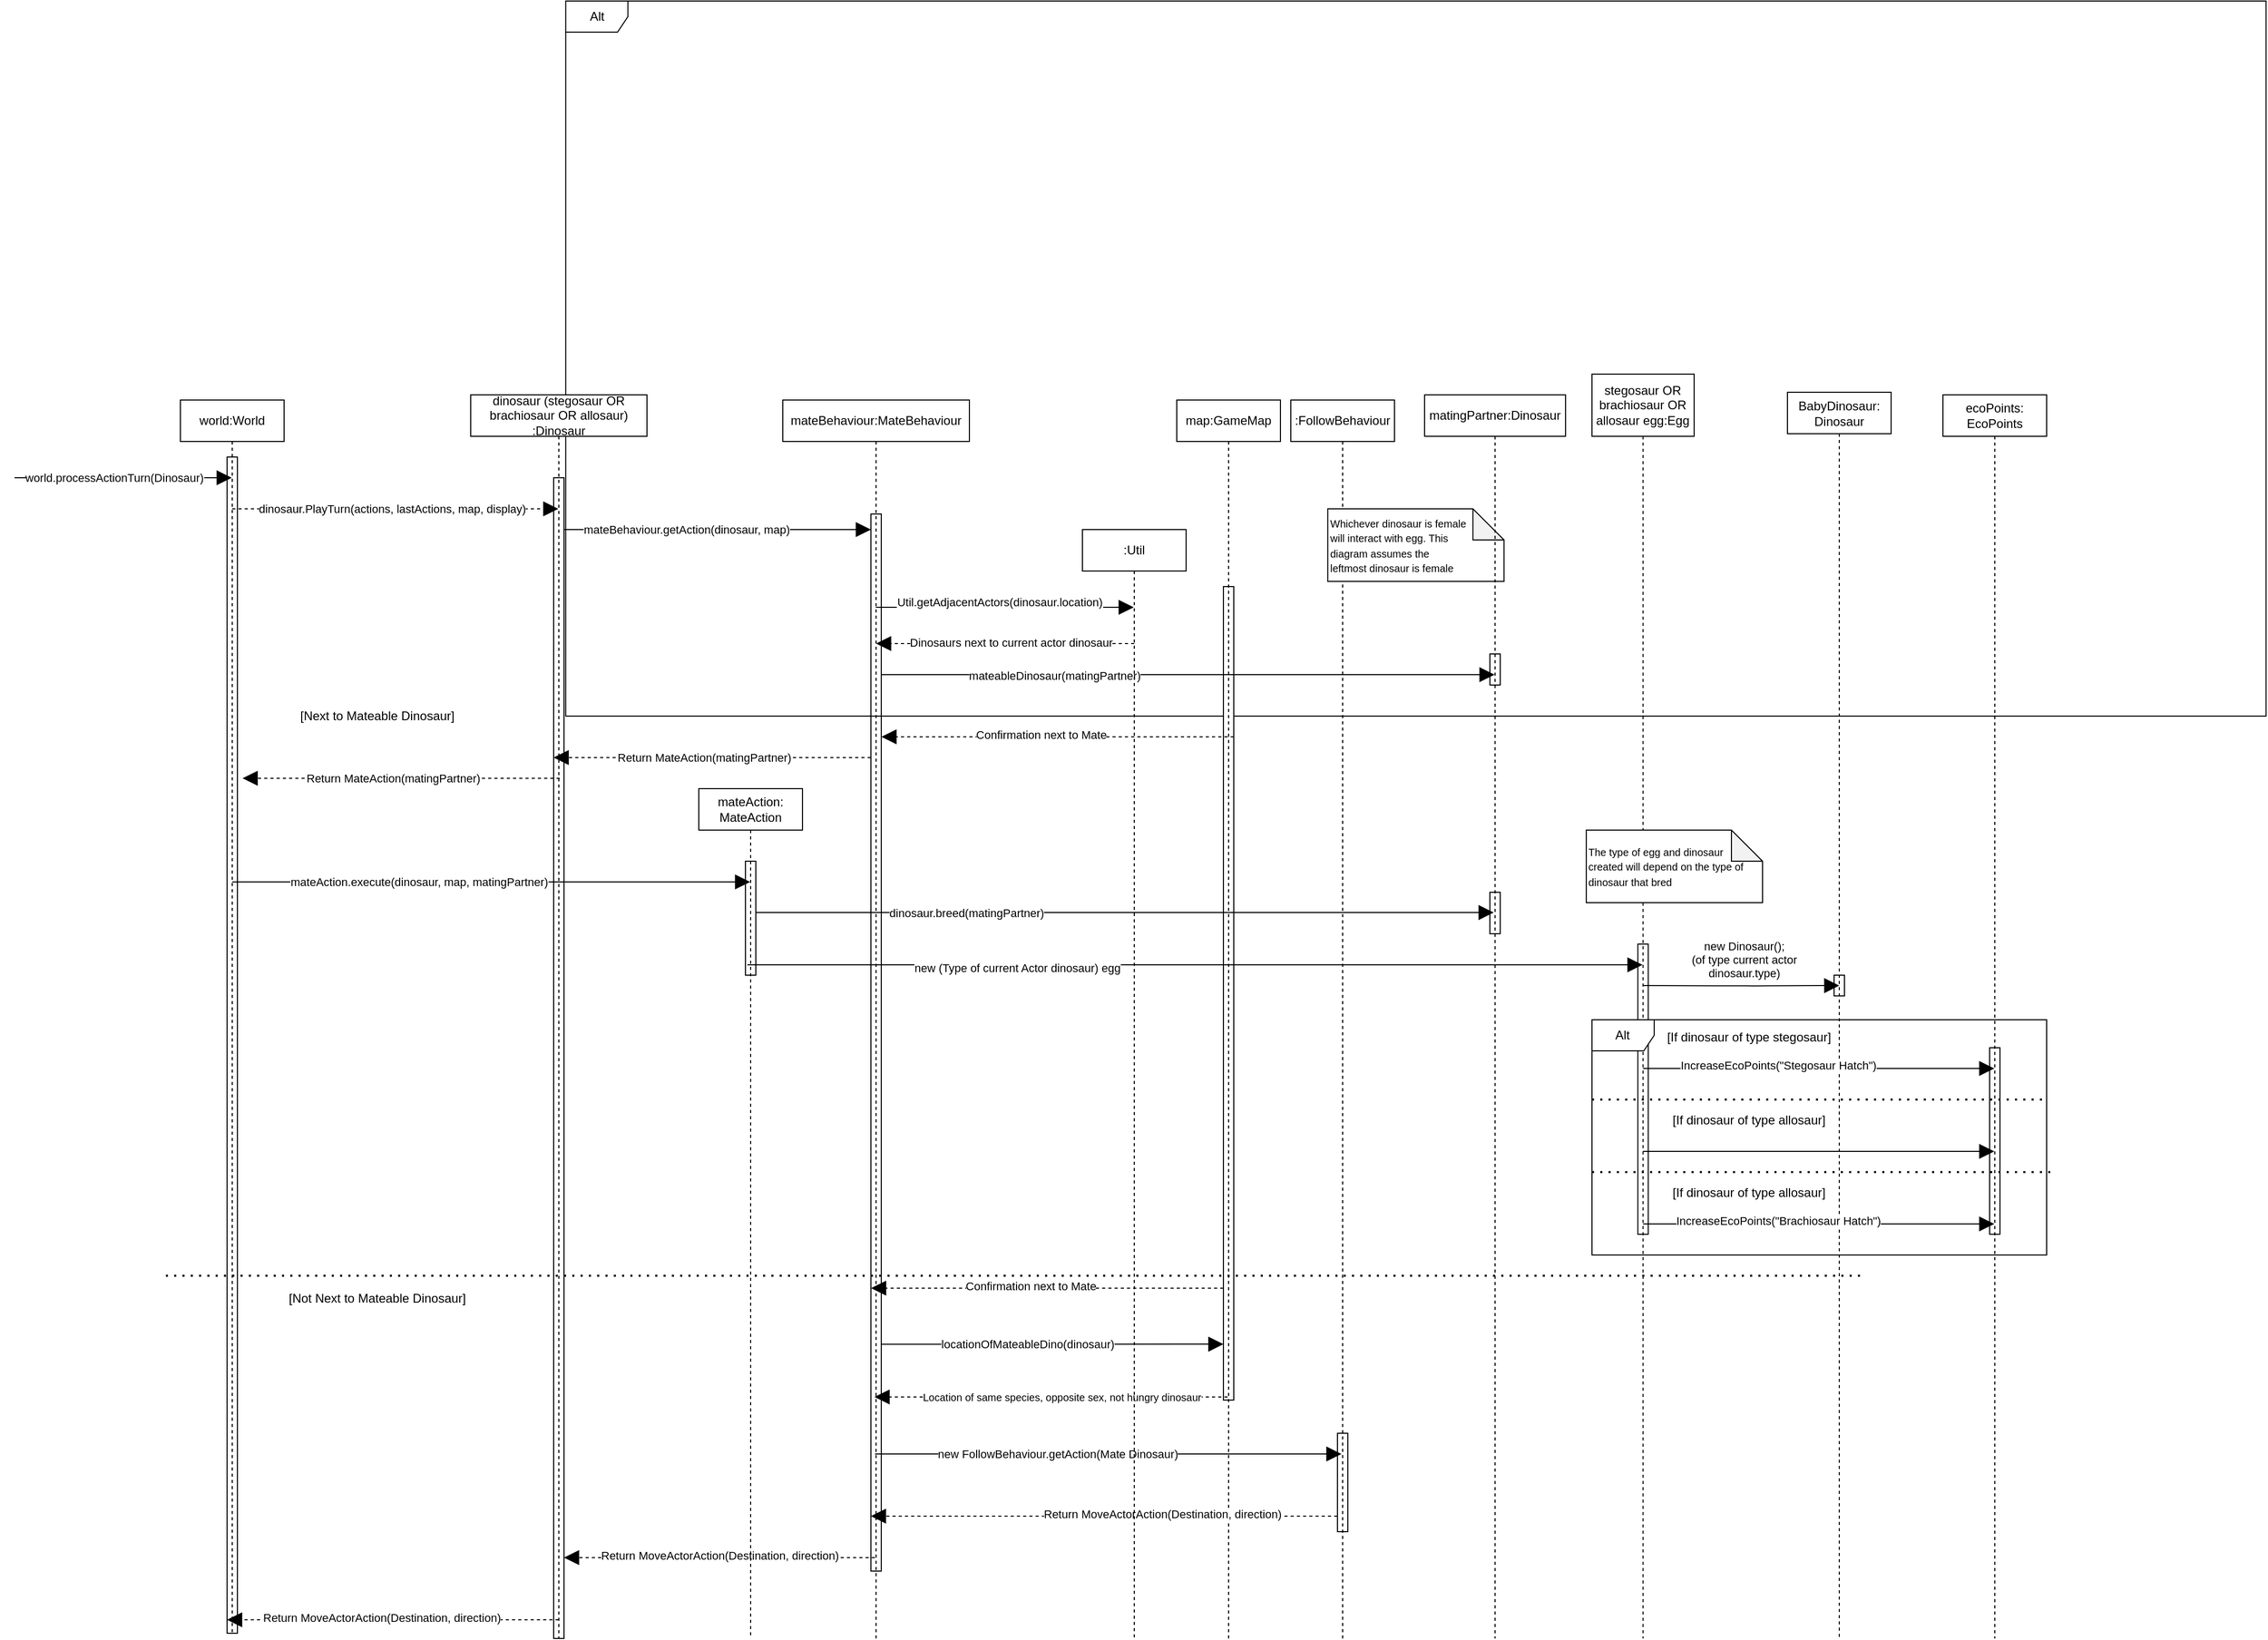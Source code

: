 <mxfile version="14.6.6" type="device"><diagram id="uRpzBnb1ksMyIT1kLSwG" name="Page-1"><mxGraphModel dx="694" dy="2148" grid="1" gridSize="10" guides="1" tooltips="1" connect="1" arrows="1" fold="1" page="1" pageScale="1" pageWidth="2336" pageHeight="1654" math="0" shadow="0"><root><mxCell id="0"/><mxCell id="1" parent="0"/><mxCell id="zMUxx6rUH3RSuhr-qKeQ-1" value="Alt" style="shape=umlFrame;whiteSpace=wrap;html=1;" parent="1" vertex="1"><mxGeometry x="551.65" y="-290" width="1640" height="690" as="geometry"/></mxCell><mxCell id="3Muzb6IEoRzpV99WBSun-35" value="" style="html=1;points=[];perimeter=orthogonalPerimeter;" parent="1" vertex="1"><mxGeometry x="1585.74" y="620" width="10" height="280" as="geometry"/></mxCell><mxCell id="3Muzb6IEoRzpV99WBSun-34" value="" style="html=1;points=[];perimeter=orthogonalPerimeter;" parent="1" vertex="1"><mxGeometry x="1442.99" y="570" width="10" height="40" as="geometry"/></mxCell><mxCell id="3Muzb6IEoRzpV99WBSun-29" value="" style="html=1;points=[];perimeter=orthogonalPerimeter;" parent="1" vertex="1"><mxGeometry x="1185.99" y="275" width="10" height="785" as="geometry"/></mxCell><mxCell id="3Muzb6IEoRzpV99WBSun-2" value="map:GameMap" style="shape=umlLifeline;perimeter=lifelinePerimeter;whiteSpace=wrap;html=1;container=0;collapsible=0;recursiveResize=0;outlineConnect=0;" parent="1" vertex="1"><mxGeometry x="1140.99" y="95" width="100" height="1195" as="geometry"/></mxCell><mxCell id="3Muzb6IEoRzpV99WBSun-7" value=":FollowBehaviour" style="shape=umlLifeline;perimeter=lifelinePerimeter;whiteSpace=wrap;html=1;container=1;collapsible=0;recursiveResize=0;outlineConnect=0;" parent="1" vertex="1"><mxGeometry x="1250.99" y="95" width="100" height="1195" as="geometry"/></mxCell><mxCell id="3Muzb6IEoRzpV99WBSun-27" value="" style="html=1;points=[];perimeter=orthogonalPerimeter;fillColor=none;" parent="3Muzb6IEoRzpV99WBSun-7" vertex="1"><mxGeometry x="45" y="997" width="10" height="95" as="geometry"/></mxCell><mxCell id="3Muzb6IEoRzpV99WBSun-8" value="" style="endArrow=block;endFill=1;endSize=12;html=1;dashed=1;" parent="1" edge="1"><mxGeometry width="160" relative="1" as="geometry"><mxPoint x="1295.82" y="1172" as="sourcePoint"/><mxPoint x="845.987" y="1172" as="targetPoint"/><Array as="points"><mxPoint x="1216.32" y="1172"/></Array></mxGeometry></mxCell><mxCell id="3Muzb6IEoRzpV99WBSun-9" value="Return MoveActorAction(Destination, direction)" style="edgeLabel;html=1;align=center;verticalAlign=middle;resizable=0;points=[];" parent="3Muzb6IEoRzpV99WBSun-8" vertex="1" connectable="0"><mxGeometry x="-0.247" y="-2" relative="1" as="geometry"><mxPoint as="offset"/></mxGeometry></mxCell><mxCell id="3Muzb6IEoRzpV99WBSun-13" value="" style="endArrow=block;endFill=1;endSize=12;html=1;" parent="1" source="jXMJEXsLr-6pCg0f_nQC-25" edge="1"><mxGeometry width="160" relative="1" as="geometry"><mxPoint x="710.827" y="589.52" as="sourcePoint"/><mxPoint x="1446.645" y="589.52" as="targetPoint"/><Array as="points"><mxPoint x="1021.16" y="589.52"/><mxPoint x="1191.16" y="589.52"/></Array></mxGeometry></mxCell><mxCell id="3Muzb6IEoRzpV99WBSun-15" value="dinosaur.breed(matingPartner)" style="edgeLabel;html=1;align=center;verticalAlign=middle;resizable=0;points=[];" parent="3Muzb6IEoRzpV99WBSun-13" vertex="1" connectable="0"><mxGeometry x="-0.431" relative="1" as="geometry"><mxPoint as="offset"/></mxGeometry></mxCell><mxCell id="3Muzb6IEoRzpV99WBSun-16" value="stegosaur OR brachiosaur OR allosaur egg:Egg" style="shape=umlLifeline;perimeter=lifelinePerimeter;whiteSpace=wrap;html=1;container=0;collapsible=0;recursiveResize=0;outlineConnect=0;size=60;" parent="1" vertex="1"><mxGeometry x="1541.48" y="70" width="98.52" height="1220" as="geometry"/></mxCell><mxCell id="3Muzb6IEoRzpV99WBSun-17" value="" style="endArrow=block;endFill=1;endSize=12;html=1;" parent="1" edge="1"><mxGeometry width="160" relative="1" as="geometry"><mxPoint x="726.817" y="640" as="sourcePoint"/><mxPoint x="1590.24" y="640" as="targetPoint"/><Array as="points"><mxPoint x="1017.15" y="640"/></Array></mxGeometry></mxCell><mxCell id="3Muzb6IEoRzpV99WBSun-18" value="new (Type of current Actor dinosaur) egg" style="edgeLabel;html=1;align=center;verticalAlign=middle;resizable=0;points=[];" parent="3Muzb6IEoRzpV99WBSun-17" vertex="1" connectable="0"><mxGeometry x="-0.55" y="-1" relative="1" as="geometry"><mxPoint x="65" y="2" as="offset"/></mxGeometry></mxCell><mxCell id="3Muzb6IEoRzpV99WBSun-19" value="&lt;font style=&quot;font-size: 10px&quot;&gt;Whichever dinosaur is female &lt;br&gt;will interact with egg. This&lt;br&gt;diagram assumes the&lt;br&gt;leftmost dinosaur is female&lt;/font&gt;" style="shape=note;whiteSpace=wrap;html=1;backgroundOutline=1;darkOpacity=0.05;align=left;" parent="1" vertex="1"><mxGeometry x="1286.65" y="200" width="170" height="70" as="geometry"/></mxCell><mxCell id="3Muzb6IEoRzpV99WBSun-20" value="BabyDinosaur:&lt;br&gt;Dinosaur" style="shape=umlLifeline;perimeter=lifelinePerimeter;whiteSpace=wrap;html=1;container=0;collapsible=0;recursiveResize=0;outlineConnect=0;" parent="1" vertex="1"><mxGeometry x="1730" y="87.5" width="100" height="1202.5" as="geometry"/></mxCell><mxCell id="3Muzb6IEoRzpV99WBSun-1" value="mateBehaviour:MateBehaviour" style="shape=umlLifeline;perimeter=lifelinePerimeter;whiteSpace=wrap;html=1;container=1;collapsible=0;recursiveResize=0;outlineConnect=0;" parent="1" vertex="1"><mxGeometry x="760.99" y="95" width="180" height="1195" as="geometry"/></mxCell><mxCell id="3Muzb6IEoRzpV99WBSun-28" value="" style="html=1;points=[];perimeter=orthogonalPerimeter;fillColor=none;" parent="3Muzb6IEoRzpV99WBSun-1" vertex="1"><mxGeometry x="85" y="110" width="10" height="1020" as="geometry"/></mxCell><mxCell id="jXMJEXsLr-6pCg0f_nQC-17" value="" style="endArrow=block;endFill=1;endSize=12;html=1;" parent="3Muzb6IEoRzpV99WBSun-1" edge="1"><mxGeometry width="160" relative="1" as="geometry"><mxPoint x="95.0" y="911.17" as="sourcePoint"/><mxPoint x="425.01" y="911" as="targetPoint"/></mxGeometry></mxCell><mxCell id="jXMJEXsLr-6pCg0f_nQC-19" value="locationOfMateableDino(dinosaur)" style="edgeLabel;html=1;align=center;verticalAlign=middle;resizable=0;points=[];" parent="jXMJEXsLr-6pCg0f_nQC-17" vertex="1" connectable="0"><mxGeometry x="-0.378" relative="1" as="geometry"><mxPoint x="38" as="offset"/></mxGeometry></mxCell><mxCell id="3Muzb6IEoRzpV99WBSun-5" value="" style="endArrow=block;dashed=1;endFill=1;endSize=12;html=1;" parent="1" edge="1"><mxGeometry width="160" relative="1" as="geometry"><mxPoint x="1190" y="1057" as="sourcePoint"/><mxPoint x="849.49" y="1057" as="targetPoint"/><Array as="points"><mxPoint x="1162.48" y="1057"/><mxPoint x="1112.48" y="1057"/></Array></mxGeometry></mxCell><mxCell id="3Muzb6IEoRzpV99WBSun-6" value="&lt;font style=&quot;font-size: 10px&quot;&gt;Location of same species, opposite sex, not hungry dinosaur&lt;/font&gt;" style="edgeLabel;html=1;align=center;verticalAlign=middle;resizable=0;points=[];" parent="3Muzb6IEoRzpV99WBSun-5" vertex="1" connectable="0"><mxGeometry x="0.31" y="2" relative="1" as="geometry"><mxPoint x="63" y="-2" as="offset"/></mxGeometry></mxCell><mxCell id="3Muzb6IEoRzpV99WBSun-12" value="matingPartner:Dinosaur" style="shape=umlLifeline;perimeter=lifelinePerimeter;whiteSpace=wrap;html=1;container=0;collapsible=0;recursiveResize=0;outlineConnect=0;" parent="1" vertex="1"><mxGeometry x="1380" y="90" width="135.99" height="1200" as="geometry"/></mxCell><mxCell id="zMUxx6rUH3RSuhr-qKeQ-2" value="" style="endArrow=block;endFill=1;endSize=12;html=1;" parent="1" edge="1"><mxGeometry width="160" relative="1" as="geometry"><mxPoint x="849.997" y="1112" as="sourcePoint"/><mxPoint x="1299.83" y="1112" as="targetPoint"/><Array as="points"><mxPoint x="1050.33" y="1112"/></Array></mxGeometry></mxCell><mxCell id="zMUxx6rUH3RSuhr-qKeQ-3" value="new FollowBehaviour.getAction(Mate Dinosaur)" style="edgeLabel;html=1;align=center;verticalAlign=middle;resizable=0;points=[];" parent="zMUxx6rUH3RSuhr-qKeQ-2" vertex="1" connectable="0"><mxGeometry x="-0.266" relative="1" as="geometry"><mxPoint x="11" as="offset"/></mxGeometry></mxCell><mxCell id="zMUxx6rUH3RSuhr-qKeQ-4" value="" style="endArrow=block;endFill=1;endSize=12;html=1;" parent="1" target="jXMJEXsLr-6pCg0f_nQC-30" edge="1"><mxGeometry width="160" relative="1" as="geometry"><mxPoint x="850.657" y="295" as="sourcePoint"/><mxPoint x="1030" y="295" as="targetPoint"/><Array as="points"><mxPoint x="1000.99" y="295"/></Array></mxGeometry></mxCell><mxCell id="zMUxx6rUH3RSuhr-qKeQ-5" value="Util.getAdjacentActors(dinosaur.location)" style="edgeLabel;html=1;align=center;verticalAlign=middle;resizable=0;points=[];" parent="zMUxx6rUH3RSuhr-qKeQ-4" vertex="1" connectable="0"><mxGeometry x="-0.333" relative="1" as="geometry"><mxPoint x="36" y="-5" as="offset"/></mxGeometry></mxCell><mxCell id="zMUxx6rUH3RSuhr-qKeQ-6" value="" style="endArrow=block;dashed=1;endFill=1;endSize=12;html=1;" parent="1" edge="1"><mxGeometry width="160" relative="1" as="geometry"><mxPoint x="1195.99" y="420" as="sourcePoint"/><mxPoint x="856.157" y="420" as="targetPoint"/><Array as="points"><mxPoint x="1086.49" y="420"/></Array></mxGeometry></mxCell><mxCell id="zMUxx6rUH3RSuhr-qKeQ-7" value="Confirmation next to Mate" style="edgeLabel;html=1;align=center;verticalAlign=middle;resizable=0;points=[];" parent="zMUxx6rUH3RSuhr-qKeQ-6" vertex="1" connectable="0"><mxGeometry x="0.096" y="-2" relative="1" as="geometry"><mxPoint as="offset"/></mxGeometry></mxCell><mxCell id="zMUxx6rUH3RSuhr-qKeQ-8" value="[Next to Mateable Dinosaur]" style="text;html=1;strokeColor=none;fillColor=none;align=center;verticalAlign=middle;whiteSpace=wrap;rounded=0;" parent="1" vertex="1"><mxGeometry x="290" y="390" width="160" height="20" as="geometry"/></mxCell><mxCell id="zMUxx6rUH3RSuhr-qKeQ-18" value="[Not Next to Mateable Dinosaur]" style="text;html=1;strokeColor=none;fillColor=none;align=center;verticalAlign=middle;whiteSpace=wrap;rounded=0;" parent="1" vertex="1"><mxGeometry x="250" y="952" width="240" height="20" as="geometry"/></mxCell><mxCell id="3Muzb6IEoRzpV99WBSun-36" value="" style="html=1;points=[];perimeter=orthogonalPerimeter;fillColor=none;" parent="1" vertex="1"><mxGeometry x="1775" y="650" width="10" height="20" as="geometry"/></mxCell><mxCell id="zMUxx6rUH3RSuhr-qKeQ-20" value="" style="endArrow=block;endFill=1;endSize=12;html=1;" parent="1" edge="1"><mxGeometry width="160" relative="1" as="geometry"><mxPoint x="1591.184" y="660" as="sourcePoint"/><mxPoint x="1780" y="660" as="targetPoint"/><Array as="points"><mxPoint x="1700.17" y="660.34"/></Array></mxGeometry></mxCell><mxCell id="zMUxx6rUH3RSuhr-qKeQ-21" value="new Dinosaur();&lt;br&gt;(of type current actor &lt;br&gt;dinosaur.type)" style="edgeLabel;html=1;align=center;verticalAlign=middle;resizable=0;points=[];" parent="zMUxx6rUH3RSuhr-qKeQ-20" vertex="1" connectable="0"><mxGeometry x="-0.37" y="-2" relative="1" as="geometry"><mxPoint x="37" y="-27" as="offset"/></mxGeometry></mxCell><mxCell id="zMUxx6rUH3RSuhr-qKeQ-22" value="" style="endArrow=block;endFill=1;endSize=12;html=1;" parent="1" edge="1"><mxGeometry width="160" relative="1" as="geometry"><mxPoint x="550.167" y="220" as="sourcePoint"/><mxPoint x="845.99" y="220" as="targetPoint"/></mxGeometry></mxCell><mxCell id="zMUxx6rUH3RSuhr-qKeQ-23" value="&lt;font style=&quot;font-size: 11px&quot;&gt;mateBehaviour.getAction(dinosaur, map)&lt;/font&gt;" style="edgeLabel;html=1;align=center;verticalAlign=middle;resizable=0;points=[];" parent="zMUxx6rUH3RSuhr-qKeQ-22" vertex="1" connectable="0"><mxGeometry x="-0.519" y="1" relative="1" as="geometry"><mxPoint x="47" y="1" as="offset"/></mxGeometry></mxCell><mxCell id="EEzy4awWTQ6NuFadrDQ2-1" value="world:World" style="shape=umlLifeline;perimeter=lifelinePerimeter;whiteSpace=wrap;html=1;container=1;collapsible=0;recursiveResize=0;outlineConnect=0;" parent="1" vertex="1"><mxGeometry x="180" y="95" width="100" height="1190" as="geometry"/></mxCell><mxCell id="EEzy4awWTQ6NuFadrDQ2-6" value="" style="endArrow=block;dashed=1;endFill=1;endSize=12;html=1;" parent="EEzy4awWTQ6NuFadrDQ2-1" target="EEzy4awWTQ6NuFadrDQ2-5" edge="1"><mxGeometry width="160" relative="1" as="geometry"><mxPoint x="50" y="105" as="sourcePoint"/><mxPoint x="210" y="105" as="targetPoint"/></mxGeometry></mxCell><mxCell id="EEzy4awWTQ6NuFadrDQ2-7" value="dinosaur.PlayTurn(actions, lastActions, map, display)" style="edgeLabel;html=1;align=center;verticalAlign=middle;resizable=0;points=[];" parent="EEzy4awWTQ6NuFadrDQ2-6" vertex="1" connectable="0"><mxGeometry x="-0.418" y="-1" relative="1" as="geometry"><mxPoint x="62" y="-1" as="offset"/></mxGeometry></mxCell><mxCell id="EEzy4awWTQ6NuFadrDQ2-18" value="" style="html=1;points=[];perimeter=orthogonalPerimeter;fillColor=none;" parent="EEzy4awWTQ6NuFadrDQ2-1" vertex="1"><mxGeometry x="45" y="55" width="10" height="1135" as="geometry"/></mxCell><mxCell id="jXMJEXsLr-6pCg0f_nQC-23" value="" style="endArrow=block;endFill=1;endSize=12;html=1;" parent="EEzy4awWTQ6NuFadrDQ2-1" target="jXMJEXsLr-6pCg0f_nQC-8" edge="1"><mxGeometry width="160" relative="1" as="geometry"><mxPoint x="50" y="465" as="sourcePoint"/><mxPoint x="210" y="465" as="targetPoint"/></mxGeometry></mxCell><mxCell id="jXMJEXsLr-6pCg0f_nQC-24" value="mateAction.execute(dinosaur, map, matingPartner)" style="edgeLabel;html=1;align=center;verticalAlign=middle;resizable=0;points=[];" parent="jXMJEXsLr-6pCg0f_nQC-23" vertex="1" connectable="0"><mxGeometry x="-0.604" y="3" relative="1" as="geometry"><mxPoint x="81" y="3" as="offset"/></mxGeometry></mxCell><mxCell id="EEzy4awWTQ6NuFadrDQ2-3" value="" style="endArrow=block;endFill=1;endSize=12;html=1;" parent="1" target="EEzy4awWTQ6NuFadrDQ2-1" edge="1"><mxGeometry width="160" relative="1" as="geometry"><mxPoint x="20" y="170" as="sourcePoint"/><mxPoint x="180" y="200" as="targetPoint"/><Array as="points"><mxPoint x="140" y="170"/></Array></mxGeometry></mxCell><mxCell id="EEzy4awWTQ6NuFadrDQ2-4" value="world.processActionTurn(Dinosaur)" style="edgeLabel;html=1;align=center;verticalAlign=middle;resizable=0;points=[];" parent="EEzy4awWTQ6NuFadrDQ2-3" vertex="1" connectable="0"><mxGeometry x="-0.478" y="2" relative="1" as="geometry"><mxPoint x="41" y="2" as="offset"/></mxGeometry></mxCell><mxCell id="EEzy4awWTQ6NuFadrDQ2-5" value="dinosaur (stegosaur OR brachiosaur OR allosaur) :Dinosaur" style="shape=umlLifeline;perimeter=lifelinePerimeter;whiteSpace=wrap;html=1;container=1;collapsible=0;recursiveResize=0;outlineConnect=0;" parent="1" vertex="1"><mxGeometry x="460" y="90" width="170" height="1200" as="geometry"/></mxCell><mxCell id="EEzy4awWTQ6NuFadrDQ2-17" value="" style="html=1;points=[];perimeter=orthogonalPerimeter;fillColor=none;" parent="EEzy4awWTQ6NuFadrDQ2-5" vertex="1"><mxGeometry x="80" y="80" width="10" height="1120" as="geometry"/></mxCell><mxCell id="EEzy4awWTQ6NuFadrDQ2-10" value="" style="endArrow=block;endFill=1;endSize=12;html=1;dashed=1;" parent="1" edge="1"><mxGeometry width="160" relative="1" as="geometry"><mxPoint x="849.83" y="1212" as="sourcePoint"/><mxPoint x="550" y="1212.0" as="targetPoint"/><Array as="points"><mxPoint x="770.33" y="1212"/></Array></mxGeometry></mxCell><mxCell id="EEzy4awWTQ6NuFadrDQ2-11" value="Return MoveActorAction(Destination, direction)" style="edgeLabel;html=1;align=center;verticalAlign=middle;resizable=0;points=[];" parent="EEzy4awWTQ6NuFadrDQ2-10" vertex="1" connectable="0"><mxGeometry x="-0.247" y="-2" relative="1" as="geometry"><mxPoint x="-37" as="offset"/></mxGeometry></mxCell><mxCell id="EEzy4awWTQ6NuFadrDQ2-12" value="" style="endArrow=block;endFill=1;endSize=12;html=1;dashed=1;" parent="1" edge="1"><mxGeometry width="160" relative="1" as="geometry"><mxPoint x="544.83" y="1272" as="sourcePoint"/><mxPoint x="225" y="1272" as="targetPoint"/><Array as="points"><mxPoint x="465.33" y="1272"/><mxPoint x="330" y="1272"/></Array></mxGeometry></mxCell><mxCell id="EEzy4awWTQ6NuFadrDQ2-13" value="Return MoveActorAction(Destination, direction)" style="edgeLabel;html=1;align=center;verticalAlign=middle;resizable=0;points=[];" parent="EEzy4awWTQ6NuFadrDQ2-12" vertex="1" connectable="0"><mxGeometry x="-0.247" y="-2" relative="1" as="geometry"><mxPoint x="-51" as="offset"/></mxGeometry></mxCell><mxCell id="EEzy4awWTQ6NuFadrDQ2-31" style="edgeStyle=orthogonalEdgeStyle;rounded=0;orthogonalLoop=1;jettySize=auto;html=1;exitX=0.5;exitY=1;exitDx=0;exitDy=0;dashed=1;endArrow=block;endFill=1;" parent="1" source="zMUxx6rUH3RSuhr-qKeQ-18" target="zMUxx6rUH3RSuhr-qKeQ-18" edge="1"><mxGeometry relative="1" as="geometry"/></mxCell><mxCell id="jXMJEXsLr-6pCg0f_nQC-1" value="" style="endArrow=block;dashed=1;endFill=1;endSize=12;html=1;" parent="1" edge="1"><mxGeometry width="160" relative="1" as="geometry"><mxPoint x="1185.99" y="952" as="sourcePoint"/><mxPoint x="846.157" y="952" as="targetPoint"/><Array as="points"><mxPoint x="1076.49" y="952"/></Array></mxGeometry></mxCell><mxCell id="jXMJEXsLr-6pCg0f_nQC-2" value="Confirmation next to Mate" style="edgeLabel;html=1;align=center;verticalAlign=middle;resizable=0;points=[];" parent="jXMJEXsLr-6pCg0f_nQC-1" vertex="1" connectable="0"><mxGeometry x="0.096" y="-2" relative="1" as="geometry"><mxPoint as="offset"/></mxGeometry></mxCell><mxCell id="jXMJEXsLr-6pCg0f_nQC-3" value="&lt;span style=&quot;font-size: 10px&quot;&gt;The type of egg and dinosaur &lt;br&gt;created will depend on the type of dinosaur that bred&lt;/span&gt;" style="shape=note;whiteSpace=wrap;html=1;backgroundOutline=1;darkOpacity=0.05;align=left;" parent="1" vertex="1"><mxGeometry x="1535.99" y="510" width="170" height="70" as="geometry"/></mxCell><mxCell id="jXMJEXsLr-6pCg0f_nQC-4" value="" style="endArrow=block;dashed=1;endFill=1;endSize=12;html=1;" parent="1" edge="1"><mxGeometry width="160" relative="1" as="geometry"><mxPoint x="845.82" y="440" as="sourcePoint"/><mxPoint x="539.997" y="440" as="targetPoint"/><Array as="points"><mxPoint x="685.33" y="440"/></Array></mxGeometry></mxCell><mxCell id="jXMJEXsLr-6pCg0f_nQC-5" value="Return MateAction(matingPartner)" style="edgeLabel;html=1;align=center;verticalAlign=middle;resizable=0;points=[];" parent="jXMJEXsLr-6pCg0f_nQC-4" vertex="1" connectable="0"><mxGeometry x="0.287" y="-2" relative="1" as="geometry"><mxPoint x="36" y="2" as="offset"/></mxGeometry></mxCell><mxCell id="jXMJEXsLr-6pCg0f_nQC-6" value="" style="endArrow=block;dashed=1;endFill=1;endSize=12;html=1;" parent="1" edge="1"><mxGeometry width="160" relative="1" as="geometry"><mxPoint x="545.82" y="460" as="sourcePoint"/><mxPoint x="240" y="460" as="targetPoint"/><Array as="points"><mxPoint x="385.33" y="460"/></Array></mxGeometry></mxCell><mxCell id="jXMJEXsLr-6pCg0f_nQC-7" value="Return MateAction(matingPartner)" style="edgeLabel;html=1;align=center;verticalAlign=middle;resizable=0;points=[];" parent="jXMJEXsLr-6pCg0f_nQC-6" vertex="1" connectable="0"><mxGeometry x="0.287" y="-2" relative="1" as="geometry"><mxPoint x="36" y="2" as="offset"/></mxGeometry></mxCell><mxCell id="jXMJEXsLr-6pCg0f_nQC-8" value="mateAction:&lt;br&gt;MateAction" style="shape=umlLifeline;perimeter=lifelinePerimeter;whiteSpace=wrap;html=1;container=1;collapsible=0;recursiveResize=0;outlineConnect=0;" parent="1" vertex="1"><mxGeometry x="680" y="470" width="100" height="820" as="geometry"/></mxCell><mxCell id="jXMJEXsLr-6pCg0f_nQC-25" value="" style="html=1;points=[];perimeter=orthogonalPerimeter;fillColor=none;" parent="jXMJEXsLr-6pCg0f_nQC-8" vertex="1"><mxGeometry x="45" y="70" width="10" height="110" as="geometry"/></mxCell><mxCell id="jXMJEXsLr-6pCg0f_nQC-9" value="" style="endArrow=block;endFill=1;endSize=12;html=1;" parent="1" source="3Muzb6IEoRzpV99WBSun-28" target="3Muzb6IEoRzpV99WBSun-12" edge="1"><mxGeometry width="160" relative="1" as="geometry"><mxPoint x="855.99" y="350" as="sourcePoint"/><mxPoint x="1131.475" y="350" as="targetPoint"/><Array as="points"><mxPoint x="1160" y="360"/></Array></mxGeometry></mxCell><mxCell id="jXMJEXsLr-6pCg0f_nQC-11" value="mateableDinosaur(matingPartner)" style="edgeLabel;html=1;align=center;verticalAlign=middle;resizable=0;points=[];" parent="jXMJEXsLr-6pCg0f_nQC-9" vertex="1" connectable="0"><mxGeometry x="-0.435" relative="1" as="geometry"><mxPoint y="1" as="offset"/></mxGeometry></mxCell><mxCell id="jXMJEXsLr-6pCg0f_nQC-12" value="" style="endArrow=block;endFill=1;endSize=12;html=1;dashed=1;" parent="1" target="3Muzb6IEoRzpV99WBSun-1" edge="1"><mxGeometry width="160" relative="1" as="geometry"><mxPoint x="1100" y="330" as="sourcePoint"/><mxPoint x="1090" y="340" as="targetPoint"/><Array as="points"><mxPoint x="1060" y="330"/></Array></mxGeometry></mxCell><mxCell id="jXMJEXsLr-6pCg0f_nQC-13" value="Dinosaurs next to current actor dinosaur" style="edgeLabel;html=1;align=center;verticalAlign=middle;resizable=0;points=[];" parent="jXMJEXsLr-6pCg0f_nQC-12" vertex="1" connectable="0"><mxGeometry x="0.305" y="-1" relative="1" as="geometry"><mxPoint x="43" as="offset"/></mxGeometry></mxCell><mxCell id="jXMJEXsLr-6pCg0f_nQC-27" value="" style="endArrow=none;dashed=1;html=1;dashPattern=1 3;strokeWidth=2;" parent="1" edge="1"><mxGeometry width="50" height="50" relative="1" as="geometry"><mxPoint x="165.99" y="940" as="sourcePoint"/><mxPoint x="1805.99" y="940" as="targetPoint"/></mxGeometry></mxCell><mxCell id="jXMJEXsLr-6pCg0f_nQC-29" value="" style="html=1;points=[];perimeter=orthogonalPerimeter;fillColor=none;" parent="1" vertex="1"><mxGeometry x="1443" y="340" width="10" height="30" as="geometry"/></mxCell><mxCell id="jXMJEXsLr-6pCg0f_nQC-30" value=":Util" style="shape=umlLifeline;perimeter=lifelinePerimeter;whiteSpace=wrap;html=1;container=1;collapsible=0;recursiveResize=0;outlineConnect=0;fillColor=none;" parent="1" vertex="1"><mxGeometry x="1050" y="220" width="100" height="1070" as="geometry"/></mxCell><mxCell id="Fxk9BzUuEPz_XXzWwQWH-1" value="ecoPoints:&lt;br&gt;EcoPoints" style="shape=umlLifeline;perimeter=lifelinePerimeter;whiteSpace=wrap;html=1;container=1;collapsible=0;recursiveResize=0;outlineConnect=0;" vertex="1" parent="1"><mxGeometry x="1880" y="90" width="100" height="1200" as="geometry"/></mxCell><mxCell id="Fxk9BzUuEPz_XXzWwQWH-2" value="" style="endArrow=block;endFill=1;endSize=12;html=1;" edge="1" parent="1" source="3Muzb6IEoRzpV99WBSun-16" target="Fxk9BzUuEPz_XXzWwQWH-1"><mxGeometry width="160" relative="1" as="geometry"><mxPoint x="1590" y="680" as="sourcePoint"/><mxPoint x="1750" y="680" as="targetPoint"/><Array as="points"><mxPoint x="1780" y="740"/></Array></mxGeometry></mxCell><mxCell id="Fxk9BzUuEPz_XXzWwQWH-3" value="IncreaseEcoPoints(&quot;Stegosaur Hatch&quot;)" style="edgeLabel;html=1;align=center;verticalAlign=middle;resizable=0;points=[];" vertex="1" connectable="0" parent="Fxk9BzUuEPz_XXzWwQWH-2"><mxGeometry x="-0.511" y="3" relative="1" as="geometry"><mxPoint x="47" as="offset"/></mxGeometry></mxCell><mxCell id="Fxk9BzUuEPz_XXzWwQWH-4" value="" style="endArrow=block;endFill=1;endSize=12;html=1;" edge="1" parent="1" source="3Muzb6IEoRzpV99WBSun-16" target="Fxk9BzUuEPz_XXzWwQWH-1"><mxGeometry width="160" relative="1" as="geometry"><mxPoint x="1595.74" y="764.66" as="sourcePoint"/><mxPoint x="1934.69" y="764.66" as="targetPoint"/><Array as="points"><mxPoint x="1785" y="820"/></Array></mxGeometry></mxCell><mxCell id="Fxk9BzUuEPz_XXzWwQWH-6" value="" style="endArrow=block;endFill=1;endSize=12;html=1;" edge="1" parent="1" source="3Muzb6IEoRzpV99WBSun-16" target="Fxk9BzUuEPz_XXzWwQWH-1"><mxGeometry width="160" relative="1" as="geometry"><mxPoint x="1595.74" y="810.0" as="sourcePoint"/><mxPoint x="1934.69" y="810.0" as="targetPoint"/><Array as="points"><mxPoint x="1785" y="890"/></Array></mxGeometry></mxCell><mxCell id="Fxk9BzUuEPz_XXzWwQWH-7" value="IncreaseEcoPoints(&quot;Brachiosaur Hatch&quot;)" style="edgeLabel;html=1;align=center;verticalAlign=middle;resizable=0;points=[];" vertex="1" connectable="0" parent="Fxk9BzUuEPz_XXzWwQWH-6"><mxGeometry x="-0.511" y="3" relative="1" as="geometry"><mxPoint x="47" as="offset"/></mxGeometry></mxCell><mxCell id="Fxk9BzUuEPz_XXzWwQWH-8" value="Alt" style="shape=umlFrame;whiteSpace=wrap;html=1;" vertex="1" parent="1"><mxGeometry x="1541.48" y="693" width="438.52" height="227" as="geometry"/></mxCell><mxCell id="Fxk9BzUuEPz_XXzWwQWH-9" value="[If dinosaur of type allosaur]" style="text;html=1;strokeColor=none;fillColor=none;align=center;verticalAlign=middle;whiteSpace=wrap;rounded=0;" vertex="1" parent="1"><mxGeometry x="1595.74" y="780" width="194" height="20" as="geometry"/></mxCell><mxCell id="Fxk9BzUuEPz_XXzWwQWH-11" value="[If dinosaur of type stegosaur]" style="text;html=1;strokeColor=none;fillColor=none;align=center;verticalAlign=middle;whiteSpace=wrap;rounded=0;" vertex="1" parent="1"><mxGeometry x="1595.74" y="700" width="194" height="20" as="geometry"/></mxCell><mxCell id="Fxk9BzUuEPz_XXzWwQWH-12" value="[If dinosaur of type allosaur]" style="text;html=1;strokeColor=none;fillColor=none;align=center;verticalAlign=middle;whiteSpace=wrap;rounded=0;" vertex="1" parent="1"><mxGeometry x="1595.74" y="850" width="194" height="20" as="geometry"/></mxCell><mxCell id="Fxk9BzUuEPz_XXzWwQWH-17" value="" style="endArrow=none;dashed=1;html=1;dashPattern=1 3;strokeWidth=2;" edge="1" parent="1"><mxGeometry width="50" height="50" relative="1" as="geometry"><mxPoint x="1541.48" y="770" as="sourcePoint"/><mxPoint x="1980" y="770" as="targetPoint"/></mxGeometry></mxCell><mxCell id="Fxk9BzUuEPz_XXzWwQWH-19" value="" style="endArrow=none;dashed=1;html=1;dashPattern=1 3;strokeWidth=2;" edge="1" parent="1"><mxGeometry width="50" height="50" relative="1" as="geometry"><mxPoint x="1541.48" y="840.0" as="sourcePoint"/><mxPoint x="1985" y="840" as="targetPoint"/></mxGeometry></mxCell><mxCell id="Fxk9BzUuEPz_XXzWwQWH-20" value="" style="html=1;points=[];perimeter=orthogonalPerimeter;fillColor=none;" vertex="1" parent="1"><mxGeometry x="1925" y="720" width="10" height="180" as="geometry"/></mxCell></root></mxGraphModel></diagram></mxfile>